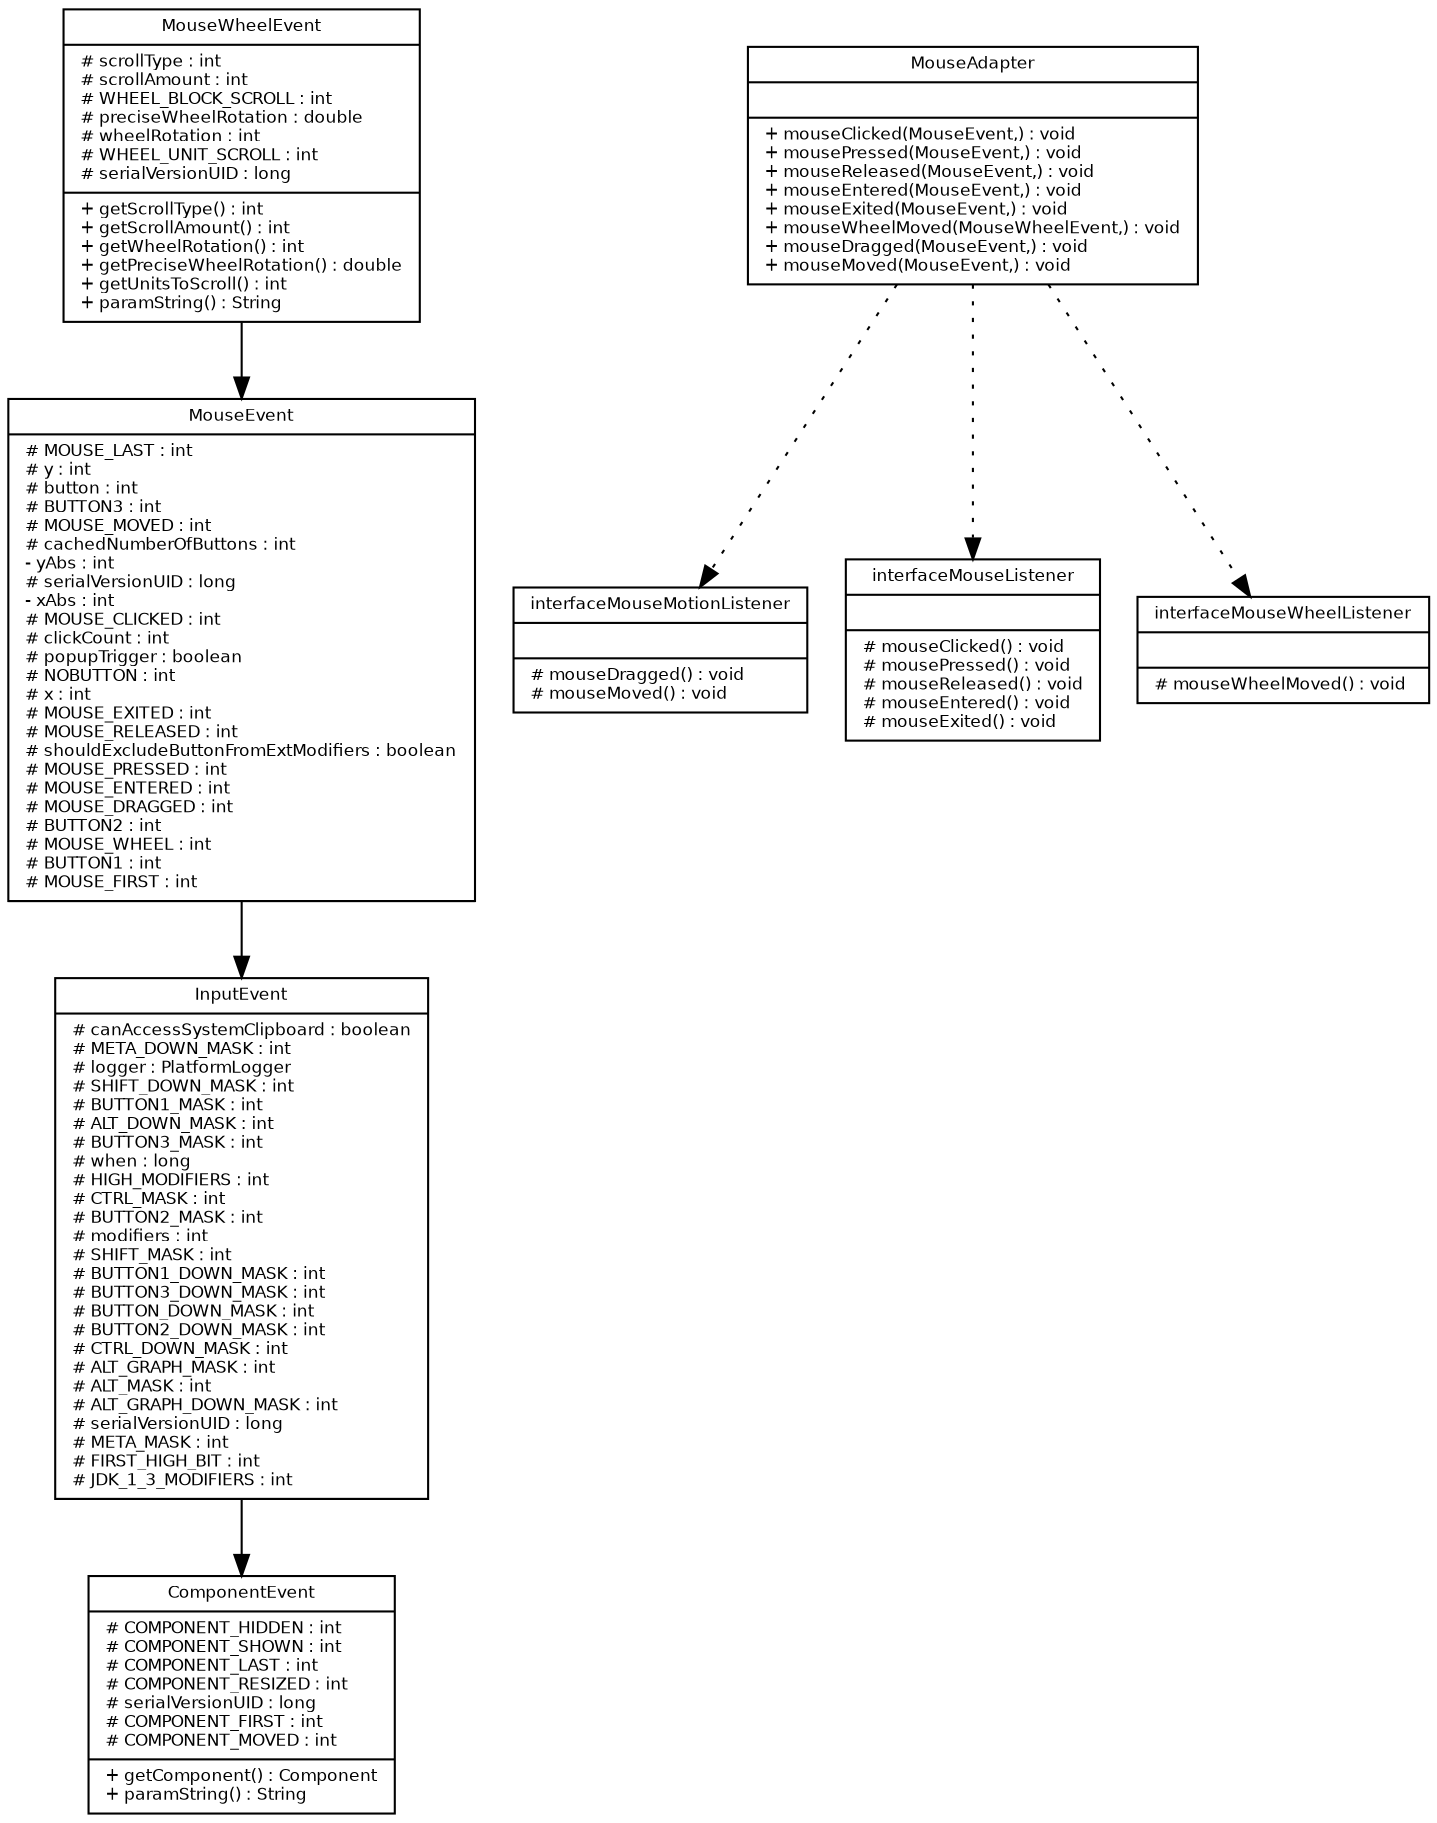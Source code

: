 digraph G {
fontname = "Bitstream Vera Sans"
fontsize = 8
node [
fontname = "Bitstream Vera Sans"fontsize = 8
shape = "record"
]edge [
fontname = "Bitstream Vera Sans"
fontsize = 8
]
MouseEvent [
	label = "{MouseEvent|# MOUSE_LAST : int\l# y : int\l# button : int\l# BUTTON3 : int\l# MOUSE_MOVED : int\l# cachedNumberOfButtons : int\l- yAbs : int\l# serialVersionUID : long\l- xAbs : int\l# MOUSE_CLICKED : int\l# clickCount : int\l# popupTrigger : boolean\l# NOBUTTON : int\l# x : int\l# MOUSE_EXITED : int\l# MOUSE_RELEASED : int\l# shouldExcludeButtonFromExtModifiers : boolean\l# MOUSE_PRESSED : int\l# MOUSE_ENTERED : int\l# MOUSE_DRAGGED : int\l# BUTTON2 : int\l# MOUSE_WHEEL : int\l# BUTTON1 : int\l# MOUSE_FIRST : int\l|# initIDs() : void\l+ getLocationOnScreen() : Point\l+ getXOnScreen() : int\l+ getYOnScreen() : int\l+ getModifiersEx() : int\l+ getX() : int\l+ getY() : int\l+ getPoint() : Point\l# translatePoint(int,int,) : void\l+ getClickCount() : int\l+ getButton() : int\l+ isPopupTrigger() : boolean\l# getMouseModifiersText(int,) : String\l+ paramString() : String\l- setNewModifiers() : void\l- setOldModifiers() : void\l- readObject(ObjectInputStream,) : void\l# <clinit>() : void\l}"

]
ComponentEvent [
	label = "{ComponentEvent|# COMPONENT_HIDDEN : int\l# COMPONENT_SHOWN : int\l# COMPONENT_LAST : int\l# COMPONENT_RESIZED : int\l# serialVersionUID : long\l# COMPONENT_FIRST : int\l# COMPONENT_MOVED : int\l|+ getComponent() : Component\l+ paramString() : String\l}"

]
InputEvent [
	label = "{InputEvent|# canAccessSystemClipboard : boolean\l# META_DOWN_MASK : int\l# logger : PlatformLogger\l# SHIFT_DOWN_MASK : int\l# BUTTON1_MASK : int\l# ALT_DOWN_MASK : int\l# BUTTON3_MASK : int\l# when : long\l# HIGH_MODIFIERS : int\l# CTRL_MASK : int\l# BUTTON2_MASK : int\l# modifiers : int\l# SHIFT_MASK : int\l# BUTTON1_DOWN_MASK : int\l# BUTTON3_DOWN_MASK : int\l# BUTTON_DOWN_MASK : int\l# BUTTON2_DOWN_MASK : int\l# CTRL_DOWN_MASK : int\l# ALT_GRAPH_MASK : int\l# ALT_MASK : int\l# ALT_GRAPH_DOWN_MASK : int\l# serialVersionUID : long\l# META_MASK : int\l# FIRST_HIGH_BIT : int\l# JDK_1_3_MODIFIERS : int\l|# getButtonDownMasks() : int\l# getMaskForButton(int,) : int\l# initIDs() : void\l- canAccessSystemClipboard() : boolean\l+ isShiftDown() : boolean\l+ isControlDown() : boolean\l+ isMetaDown() : boolean\l+ isAltDown() : boolean\l+ isAltGraphDown() : boolean\l+ getWhen() : long\l+ getModifiers() : int\l+ getModifiersEx() : int\l+ consume() : void\l+ isConsumed() : boolean\l# getModifiersExText(int,) : String\l# access$000() : int\l# <clinit>() : void\l}"

]
MouseWheelEvent [
	label = "{MouseWheelEvent|# scrollType : int\l# scrollAmount : int\l# WHEEL_BLOCK_SCROLL : int\l# preciseWheelRotation : double\l# wheelRotation : int\l# WHEEL_UNIT_SCROLL : int\l# serialVersionUID : long\l|+ getScrollType() : int\l+ getScrollAmount() : int\l+ getWheelRotation() : int\l+ getPreciseWheelRotation() : double\l+ getUnitsToScroll() : int\l+ paramString() : String\l}"

]
MouseMotionListener [
	label = "{interface
MouseMotionListener||# mouseDragged() : void\l# mouseMoved() : void\l}"

]
MouseListener [
	label = "{interface
MouseListener||# mouseClicked() : void\l# mousePressed() : void\l# mouseReleased() : void\l# mouseEntered() : void\l# mouseExited() : void\l}"

]
MouseWheelListener [
	label = "{interface
MouseWheelListener||# mouseWheelMoved() : void\l}"

]
MouseAdapter [
	label = "{MouseAdapter||+ mouseClicked(MouseEvent,) : void\l+ mousePressed(MouseEvent,) : void\l+ mouseReleased(MouseEvent,) : void\l+ mouseEntered(MouseEvent,) : void\l+ mouseExited(MouseEvent,) : void\l+ mouseWheelMoved(MouseWheelEvent,) : void\l+ mouseDragged(MouseEvent,) : void\l+ mouseMoved(MouseEvent,) : void\l}"

]

MouseEvent->InputEvent
InputEvent->ComponentEvent
MouseWheelEvent->MouseEvent

edge [style = dotted]
MouseAdapter->MouseListener
MouseAdapter->MouseWheelListener
MouseAdapter->MouseMotionListener

edge [arrowhead = vee]

edge [style = solid]


}
